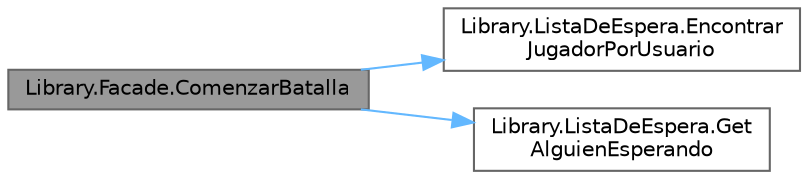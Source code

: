 digraph "Library.Facade.ComenzarBatalla"
{
 // INTERACTIVE_SVG=YES
 // LATEX_PDF_SIZE
  bgcolor="transparent";
  edge [fontname=Helvetica,fontsize=10,labelfontname=Helvetica,labelfontsize=10];
  node [fontname=Helvetica,fontsize=10,shape=box,height=0.2,width=0.4];
  rankdir="LR";
  Node1 [id="Node000001",label="Library.Facade.ComenzarBatalla",height=0.2,width=0.4,color="gray40", fillcolor="grey60", style="filled", fontcolor="black",tooltip="Crea una batalla entre dos jugadores."];
  Node1 -> Node2 [id="edge1_Node000001_Node000002",color="steelblue1",style="solid",tooltip=" "];
  Node2 [id="Node000002",label="Library.ListaDeEspera.Encontrar\lJugadorPorUsuario",height=0.2,width=0.4,color="grey40", fillcolor="white", style="filled",URL="$classLibrary_1_1ListaDeEspera.html#afeaee667350ab100d44edd22a60ad515",tooltip="Busca un jugador por el nombre de usuario de Discord en el servidor del bot."];
  Node1 -> Node3 [id="edge2_Node000001_Node000003",color="steelblue1",style="solid",tooltip=" "];
  Node3 [id="Node000003",label="Library.ListaDeEspera.Get\lAlguienEsperando",height=0.2,width=0.4,color="grey40", fillcolor="white", style="filled",URL="$classLibrary_1_1ListaDeEspera.html#a9ffe4f5c9da84d9e7a0e20de66605df0",tooltip="Retorna un jugador cualquiera esperando para jugar."];
}
